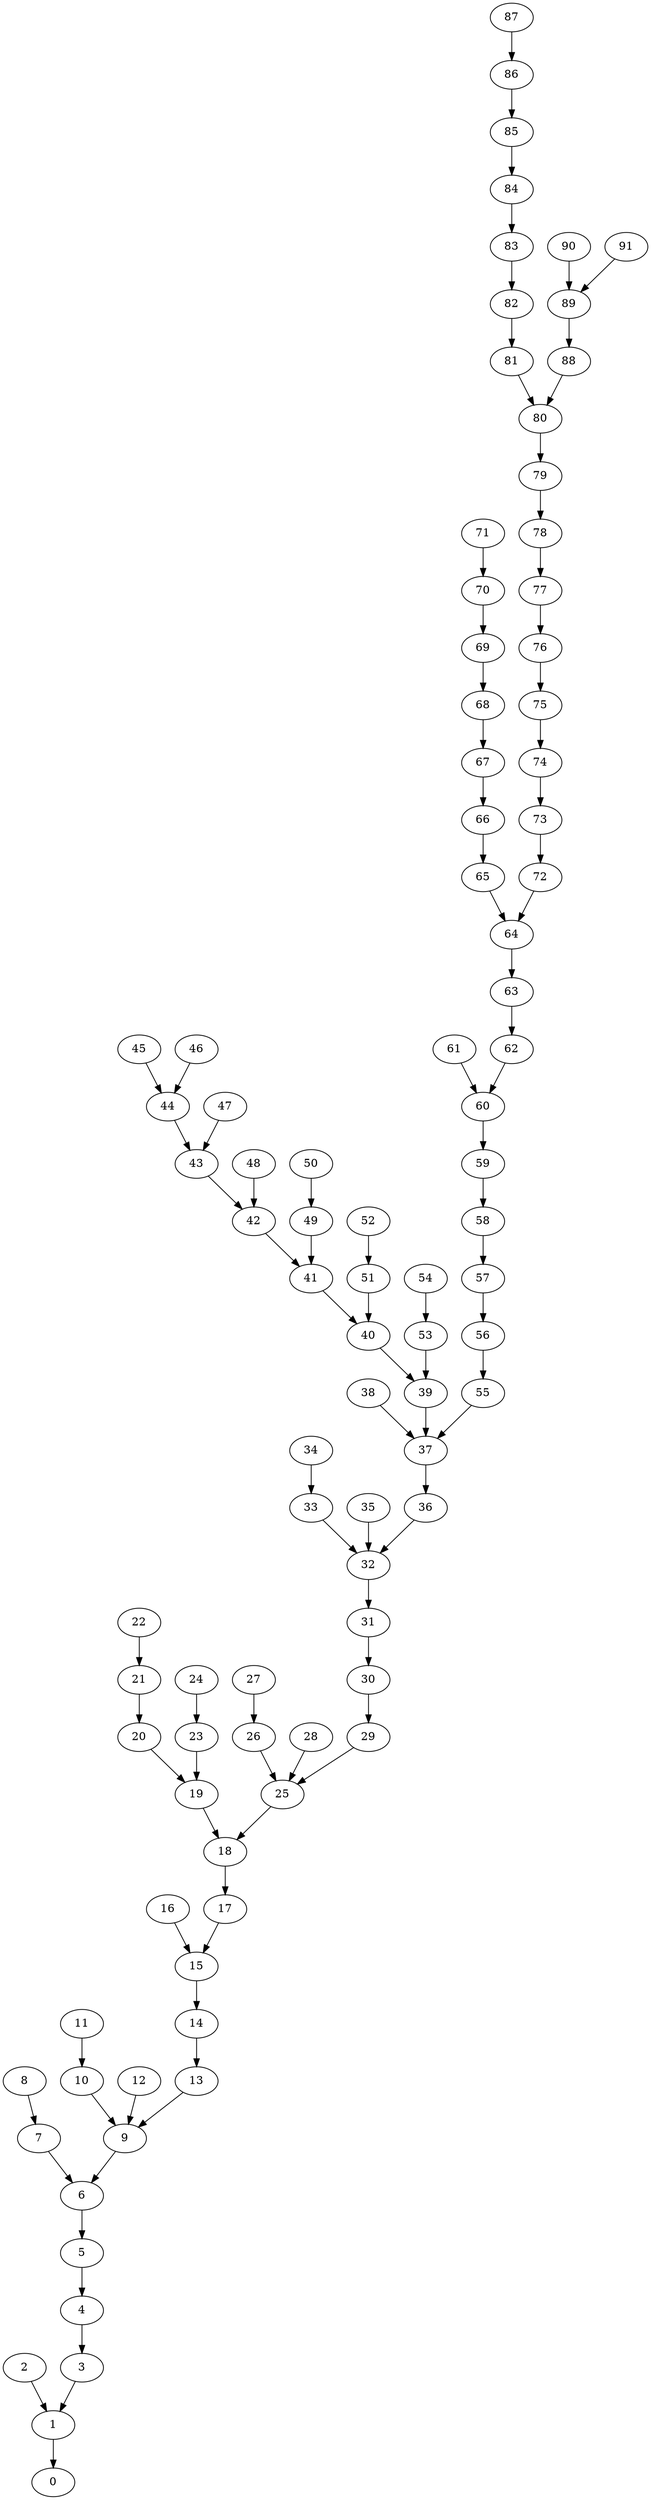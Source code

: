 digraph G{
	graph [ordering="out"];	1 -> 0;
	2 -> 1;
	3 -> 1;
	4 -> 3;
	5 -> 4;
	6 -> 5;
	7 -> 6;
	8 -> 7;
	9 -> 6;
	10 -> 9;
	11 -> 10;
	12 -> 9;
	13 -> 9;
	14 -> 13;
	15 -> 14;
	16 -> 15;
	17 -> 15;
	18 -> 17;
	19 -> 18;
	20 -> 19;
	21 -> 20;
	22 -> 21;
	23 -> 19;
	24 -> 23;
	25 -> 18;
	26 -> 25;
	27 -> 26;
	28 -> 25;
	29 -> 25;
	30 -> 29;
	31 -> 30;
	32 -> 31;
	33 -> 32;
	34 -> 33;
	35 -> 32;
	36 -> 32;
	37 -> 36;
	38 -> 37;
	39 -> 37;
	40 -> 39;
	41 -> 40;
	42 -> 41;
	43 -> 42;
	44 -> 43;
	45 -> 44;
	46 -> 44;
	47 -> 43;
	48 -> 42;
	49 -> 41;
	50 -> 49;
	51 -> 40;
	52 -> 51;
	53 -> 39;
	54 -> 53;
	55 -> 37;
	56 -> 55;
	57 -> 56;
	58 -> 57;
	59 -> 58;
	60 -> 59;
	61 -> 60;
	62 -> 60;
	63 -> 62;
	64 -> 63;
	65 -> 64;
	66 -> 65;
	67 -> 66;
	68 -> 67;
	69 -> 68;
	70 -> 69;
	71 -> 70;
	72 -> 64;
	73 -> 72;
	74 -> 73;
	75 -> 74;
	76 -> 75;
	77 -> 76;
	78 -> 77;
	79 -> 78;
	80 -> 79;
	81 -> 80;
	82 -> 81;
	83 -> 82;
	84 -> 83;
	85 -> 84;
	86 -> 85;
	87 -> 86;
	88 -> 80;
	89 -> 88;
	90 -> 89;
	91 -> 89;
}